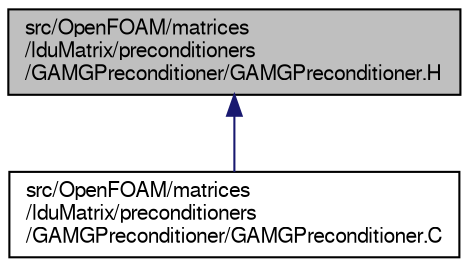 digraph "src/OpenFOAM/matrices/lduMatrix/preconditioners/GAMGPreconditioner/GAMGPreconditioner.H"
{
  bgcolor="transparent";
  edge [fontname="FreeSans",fontsize="10",labelfontname="FreeSans",labelfontsize="10"];
  node [fontname="FreeSans",fontsize="10",shape=record];
  Node163 [label="src/OpenFOAM/matrices\l/lduMatrix/preconditioners\l/GAMGPreconditioner/GAMGPreconditioner.H",height=0.2,width=0.4,color="black", fillcolor="grey75", style="filled", fontcolor="black"];
  Node163 -> Node164 [dir="back",color="midnightblue",fontsize="10",style="solid",fontname="FreeSans"];
  Node164 [label="src/OpenFOAM/matrices\l/lduMatrix/preconditioners\l/GAMGPreconditioner/GAMGPreconditioner.C",height=0.2,width=0.4,color="black",URL="$a10742.html"];
}
